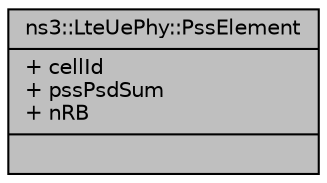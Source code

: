 digraph "ns3::LteUePhy::PssElement"
{
  edge [fontname="Helvetica",fontsize="10",labelfontname="Helvetica",labelfontsize="10"];
  node [fontname="Helvetica",fontsize="10",shape=record];
  Node1 [label="{ns3::LteUePhy::PssElement\n|+ cellId\l+ pssPsdSum\l+ nRB\l|}",height=0.2,width=0.4,color="black", fillcolor="grey75", style="filled", fontcolor="black"];
}
